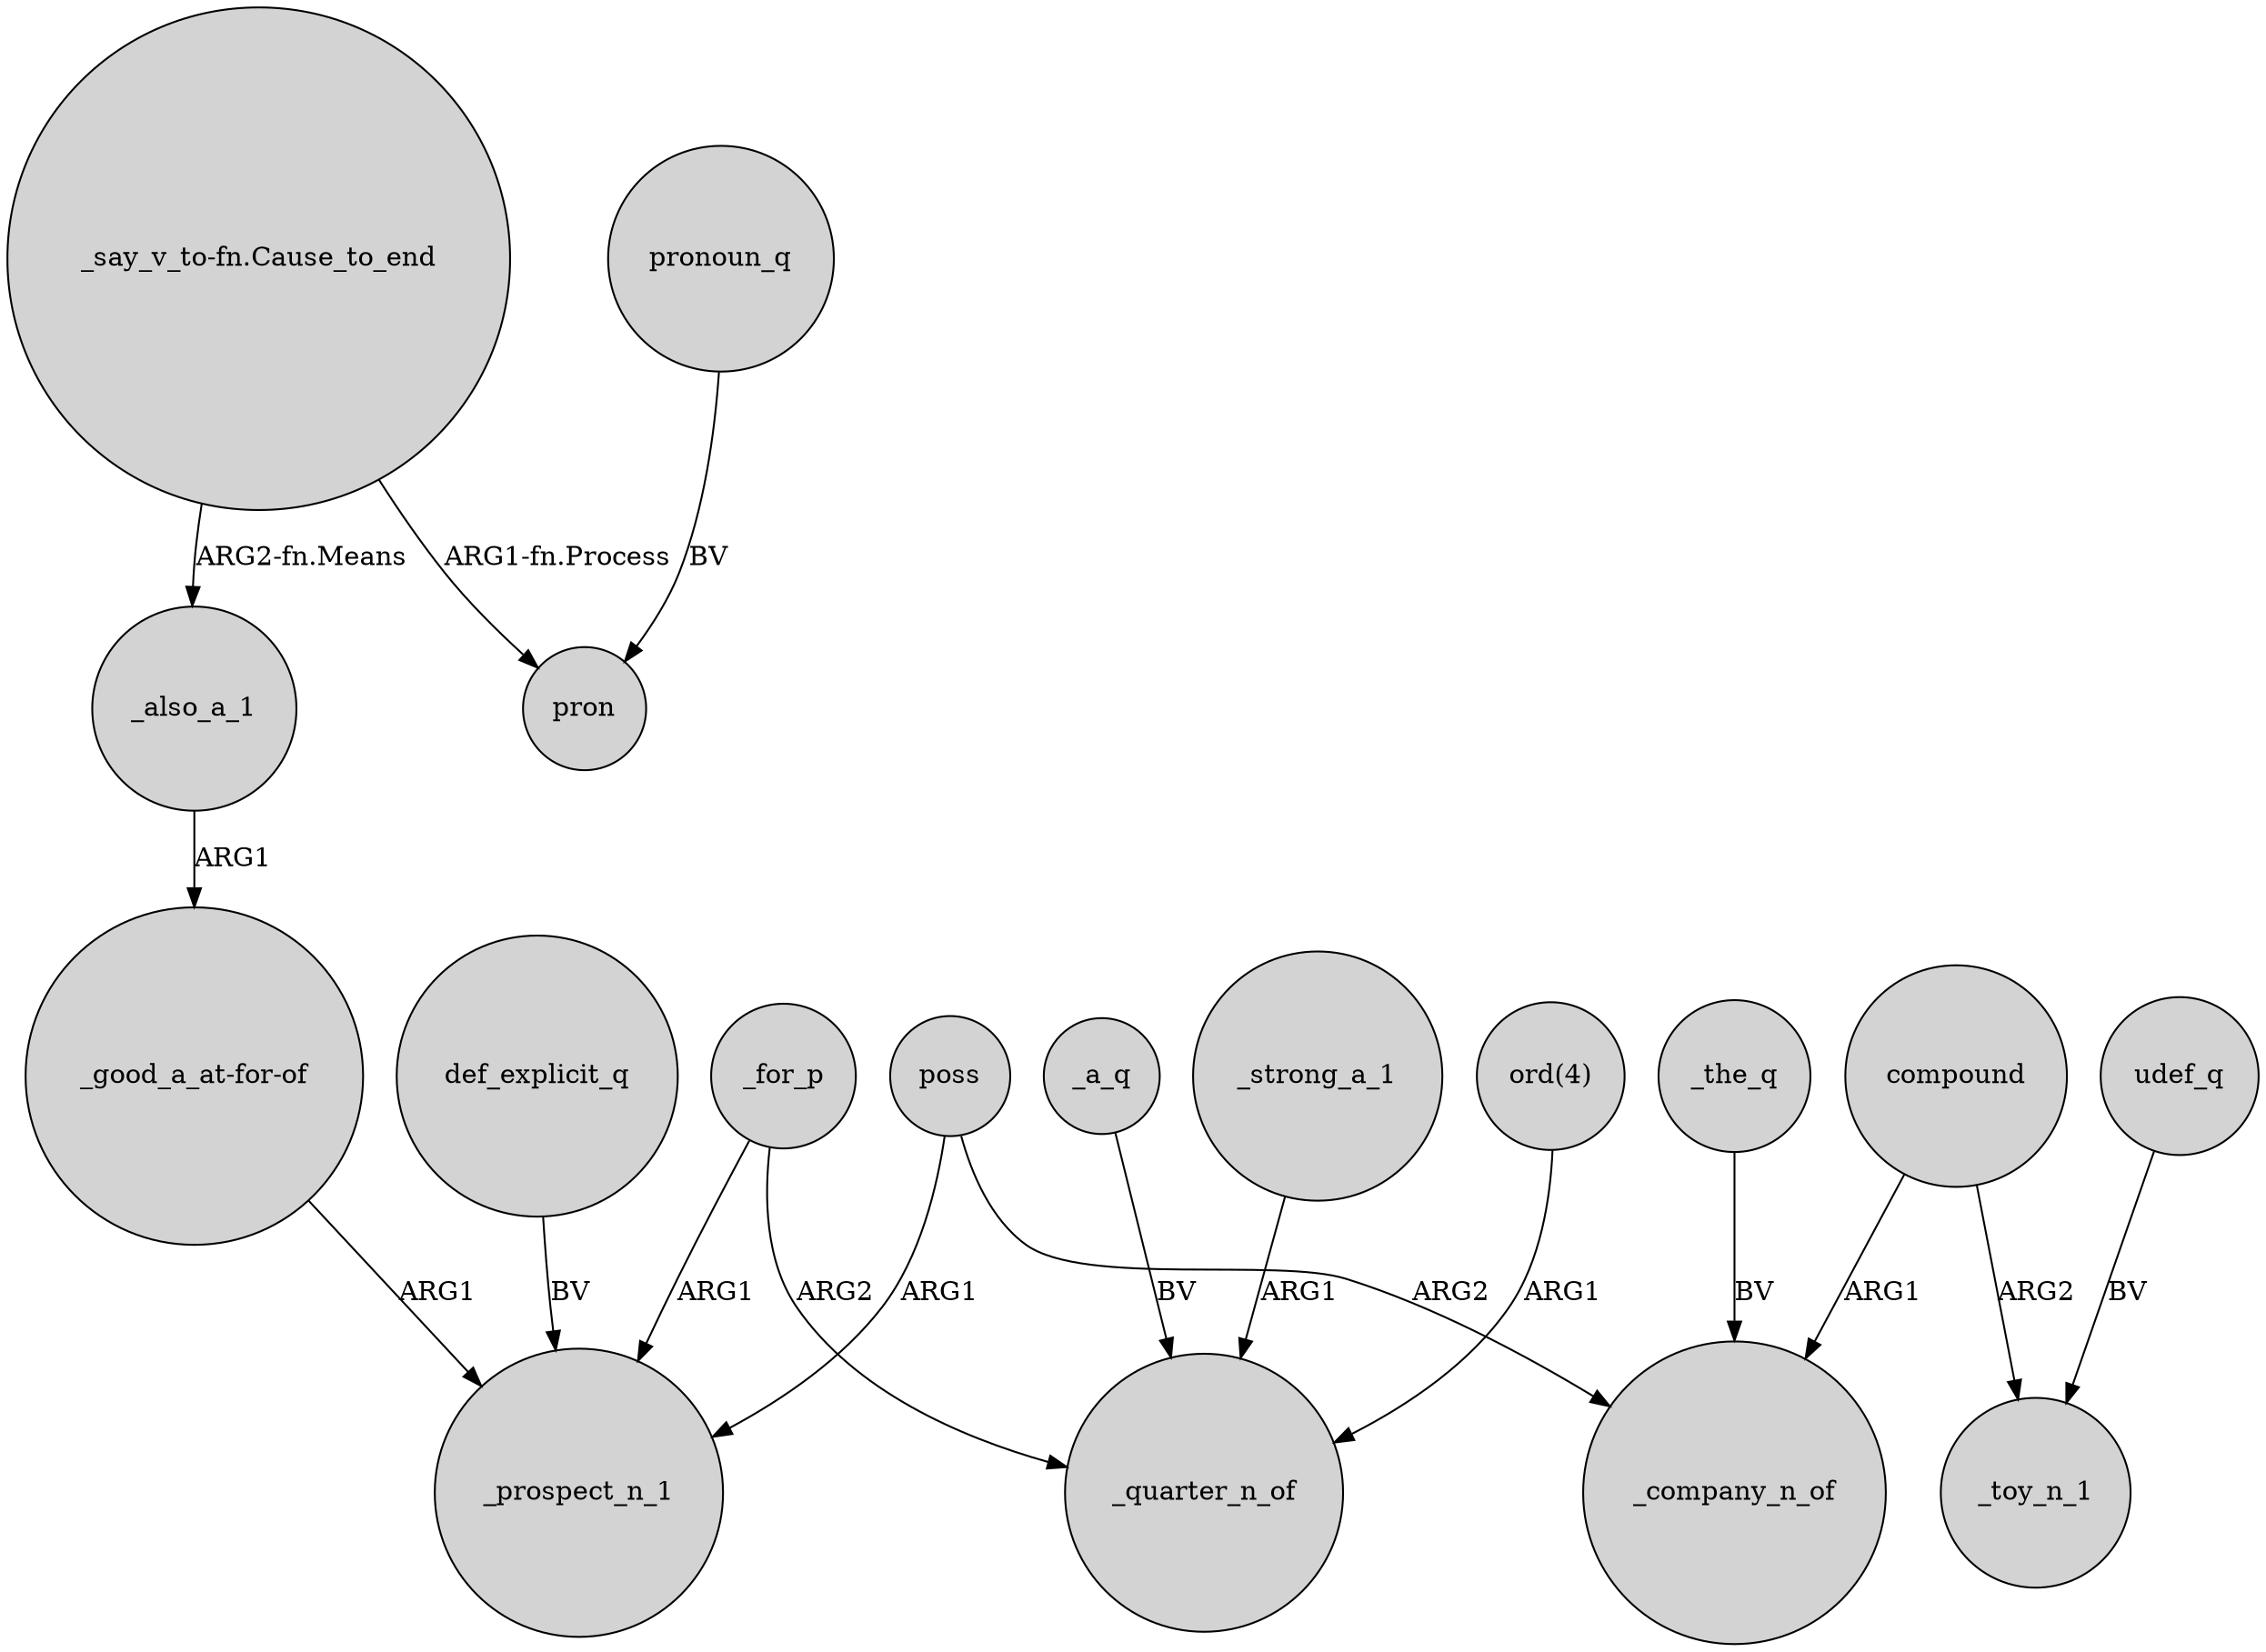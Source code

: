 digraph {
	node [shape=circle style=filled]
	poss -> _prospect_n_1 [label=ARG1]
	compound -> _toy_n_1 [label=ARG2]
	_a_q -> _quarter_n_of [label=BV]
	compound -> _company_n_of [label=ARG1]
	"_say_v_to-fn.Cause_to_end" -> _also_a_1 [label="ARG2-fn.Means"]
	def_explicit_q -> _prospect_n_1 [label=BV]
	_also_a_1 -> "_good_a_at-for-of" [label=ARG1]
	_strong_a_1 -> _quarter_n_of [label=ARG1]
	"_good_a_at-for-of" -> _prospect_n_1 [label=ARG1]
	"_say_v_to-fn.Cause_to_end" -> pron [label="ARG1-fn.Process"]
	_the_q -> _company_n_of [label=BV]
	pronoun_q -> pron [label=BV]
	_for_p -> _prospect_n_1 [label=ARG1]
	"ord(4)" -> _quarter_n_of [label=ARG1]
	poss -> _company_n_of [label=ARG2]
	udef_q -> _toy_n_1 [label=BV]
	_for_p -> _quarter_n_of [label=ARG2]
}
